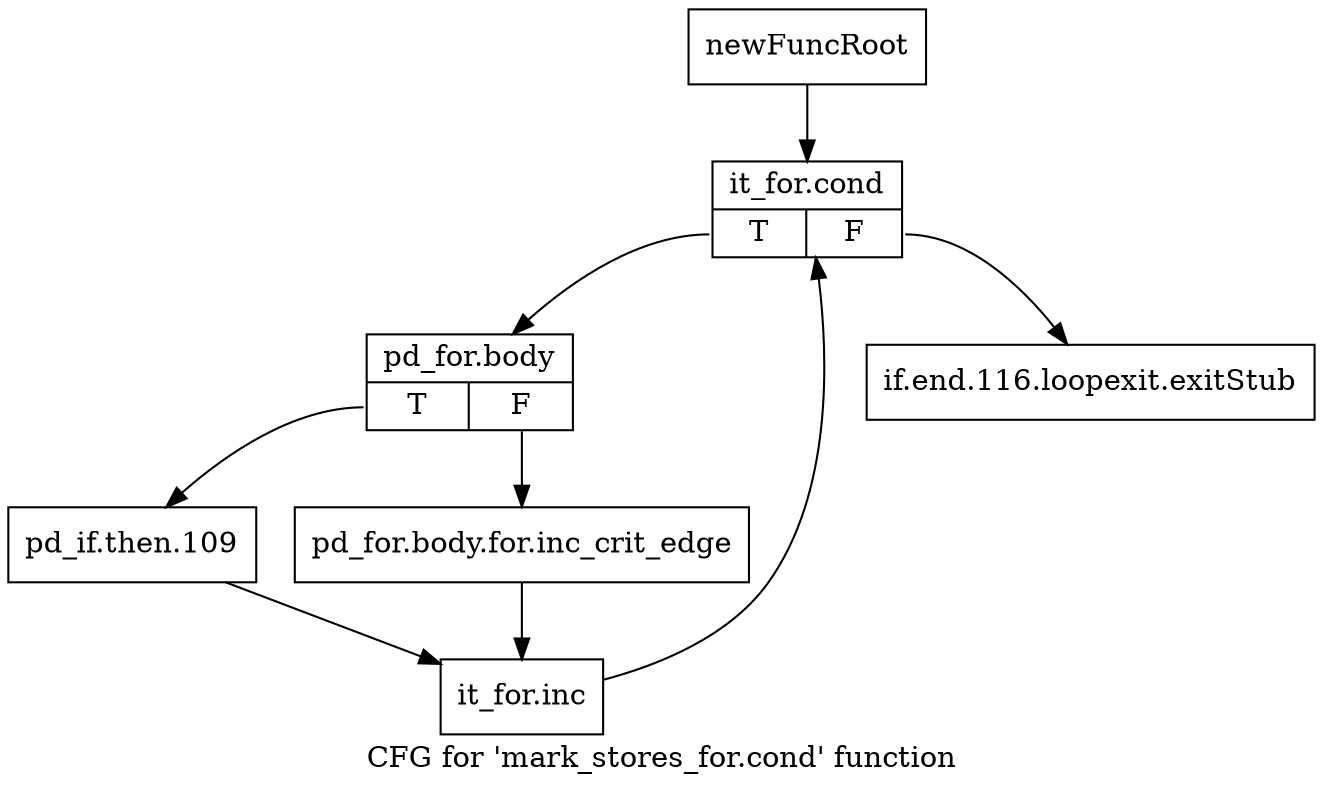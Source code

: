 digraph "CFG for 'mark_stores_for.cond' function" {
	label="CFG for 'mark_stores_for.cond' function";

	Node0xb33c990 [shape=record,label="{newFuncRoot}"];
	Node0xb33c990 -> Node0xb33ca30;
	Node0xb33c9e0 [shape=record,label="{if.end.116.loopexit.exitStub}"];
	Node0xb33ca30 [shape=record,label="{it_for.cond|{<s0>T|<s1>F}}"];
	Node0xb33ca30:s0 -> Node0xb33ca80;
	Node0xb33ca30:s1 -> Node0xb33c9e0;
	Node0xb33ca80 [shape=record,label="{pd_for.body|{<s0>T|<s1>F}}"];
	Node0xb33ca80:s0 -> Node0xb33cb20;
	Node0xb33ca80:s1 -> Node0xb33cad0;
	Node0xb33cad0 [shape=record,label="{pd_for.body.for.inc_crit_edge}"];
	Node0xb33cad0 -> Node0xb33cb70;
	Node0xb33cb20 [shape=record,label="{pd_if.then.109}"];
	Node0xb33cb20 -> Node0xb33cb70;
	Node0xb33cb70 [shape=record,label="{it_for.inc}"];
	Node0xb33cb70 -> Node0xb33ca30;
}
